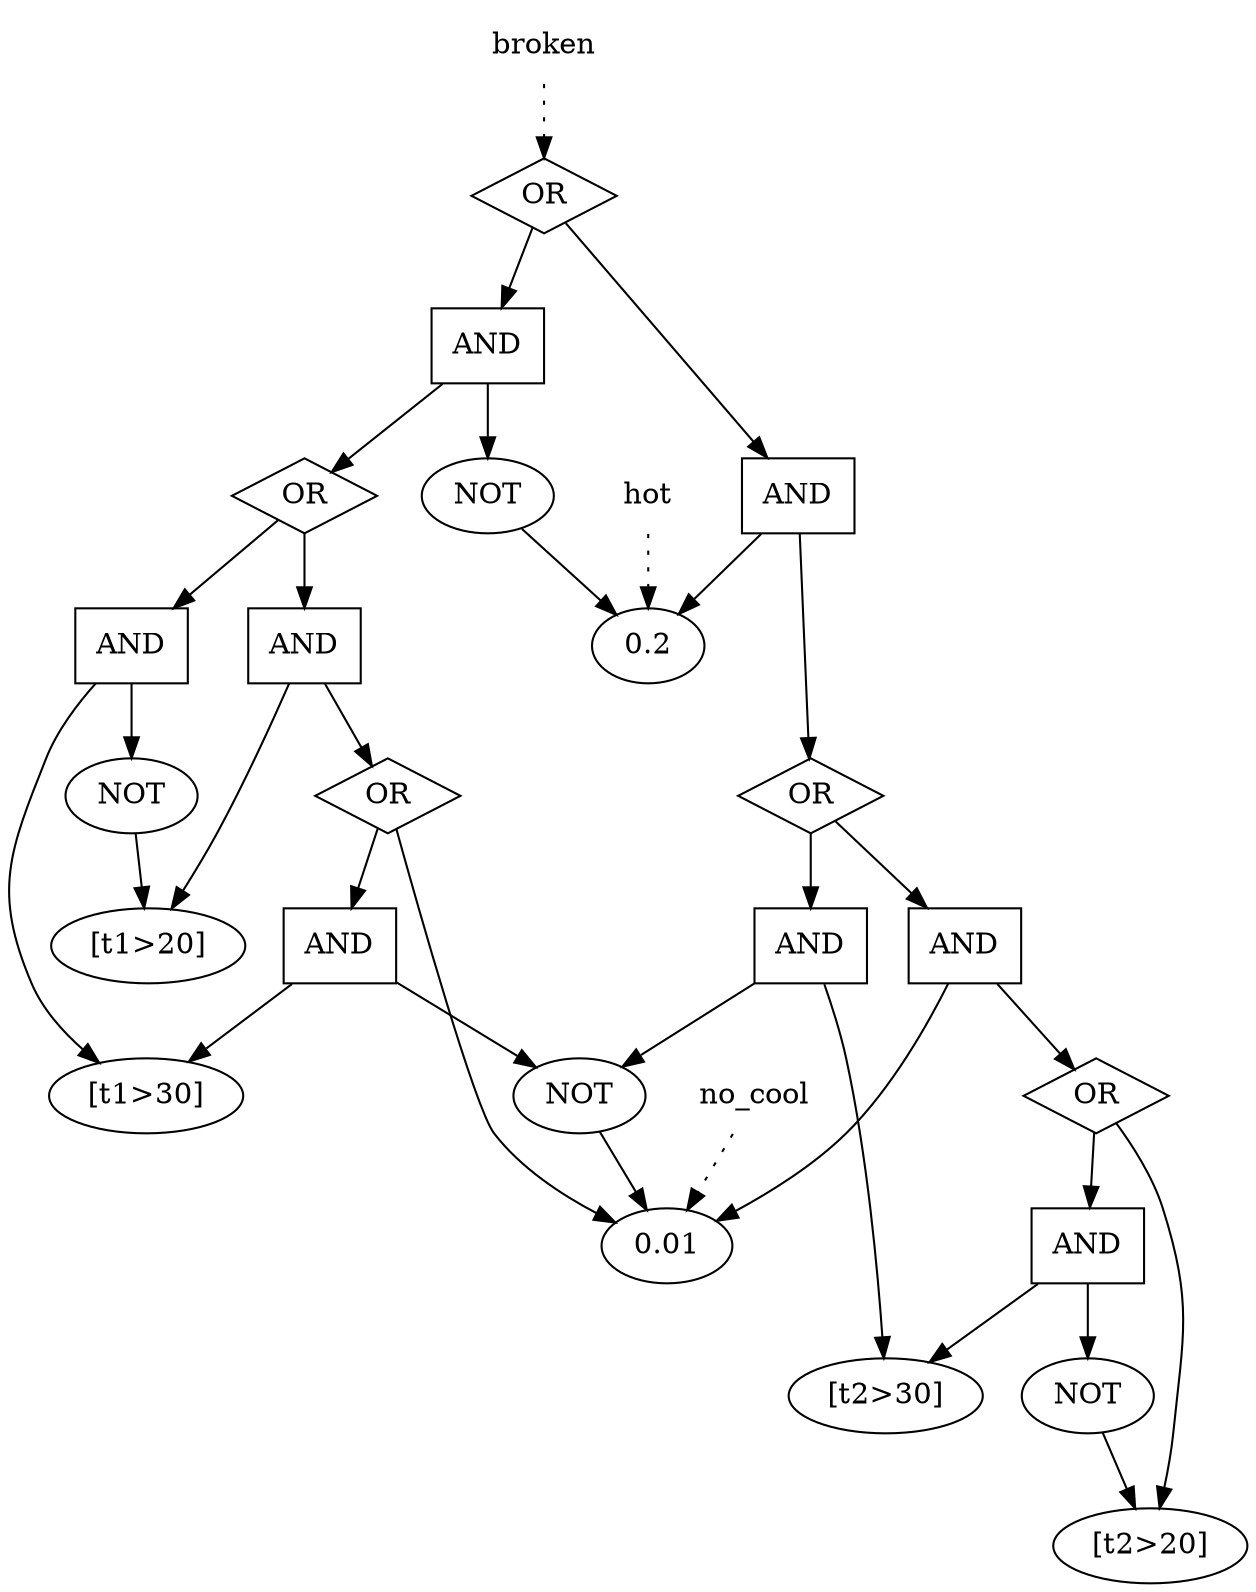 digraph GP {
2 [label="[t1>20]", shape="ellipse", style="filled", fillcolor="white"];
4 [label="[t1>30]", shape="ellipse", style="filled", fillcolor="white"];
5 [label="AND", shape="box", style="filled", fillcolor="white"];
-3 [label="NOT"];
-3 -> 3;
5 -> -3;
5 -> 4;
6 [label="OR", shape="diamond", style="filled", fillcolor="white"];
 6 -> 5;
6 -> 3;
7 [label="AND", shape="box", style="filled", fillcolor="white"];
7 -> 2;
7 -> 6;
8 [label="AND", shape="box", style="filled", fillcolor="white"];
-2 [label="NOT"];
-2 -> 2;
8 -> -2;
8 -> 4;
9 [label="OR", shape="diamond", style="filled", fillcolor="white"];
 9 -> 7;
9 -> 8;
10 [label="AND", shape="box", style="filled", fillcolor="white"];
-1 [label="NOT"];
-1 -> 1;
10 -> -1;
10 -> 9;
12 [label="[t2>30]", shape="ellipse", style="filled", fillcolor="white"];

11 [label="[t2>20]", shape="ellipse", style="filled", fillcolor="white"];

13 [label="AND", shape="box", style="filled", fillcolor="white"];
-11 [label="NOT"];
-11 -> 11;
13 -> -11;
13 -> 12;
14 [label="OR", shape="diamond", style="filled", fillcolor="white"];
 14 -> 13;
14 -> 11;
15 [label="AND", shape="box", style="filled", fillcolor="white"];
15 -> 14;
16 [label="AND", shape="box", style="filled", fillcolor="white"];
16 -> 12;
17 [label="OR", shape="diamond", style="filled", fillcolor="white"];
17 -> 16;

17 -> 15;
18 [label="AND", shape="box", style="filled", fillcolor="white"];
18 -> 1;
18 -> 17;
19 [label="OR", shape="diamond", style="filled", fillcolor="white"];
 19 -> 10;
19 -> 18;
q_0 [ label="broken", shape="plaintext" ];
q_0 -> 19 [style="dotted" ];

q_3 [ label="no_cool", shape="plaintext" ];
q_3 -> 3 [style="dotted" ];

q_6 [ label="hot", shape="plaintext" ];
q_6 -> 1 [style="dotted" ];
1 [label="0.2", shape="ellipse", style="filled", fillcolor="white"];
3 [label="0.01", shape="ellipse", style="filled", fillcolor="white"];
16 -> -3;
15 -> 3;

}
